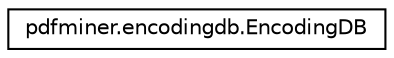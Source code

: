 digraph "Graphical Class Hierarchy"
{
 // LATEX_PDF_SIZE
  edge [fontname="Helvetica",fontsize="10",labelfontname="Helvetica",labelfontsize="10"];
  node [fontname="Helvetica",fontsize="10",shape=record];
  rankdir="LR";
  Node0 [label="pdfminer.encodingdb.EncodingDB",height=0.2,width=0.4,color="black", fillcolor="white", style="filled",URL="$classpdfminer_1_1encodingdb_1_1EncodingDB.html",tooltip=" "];
}
